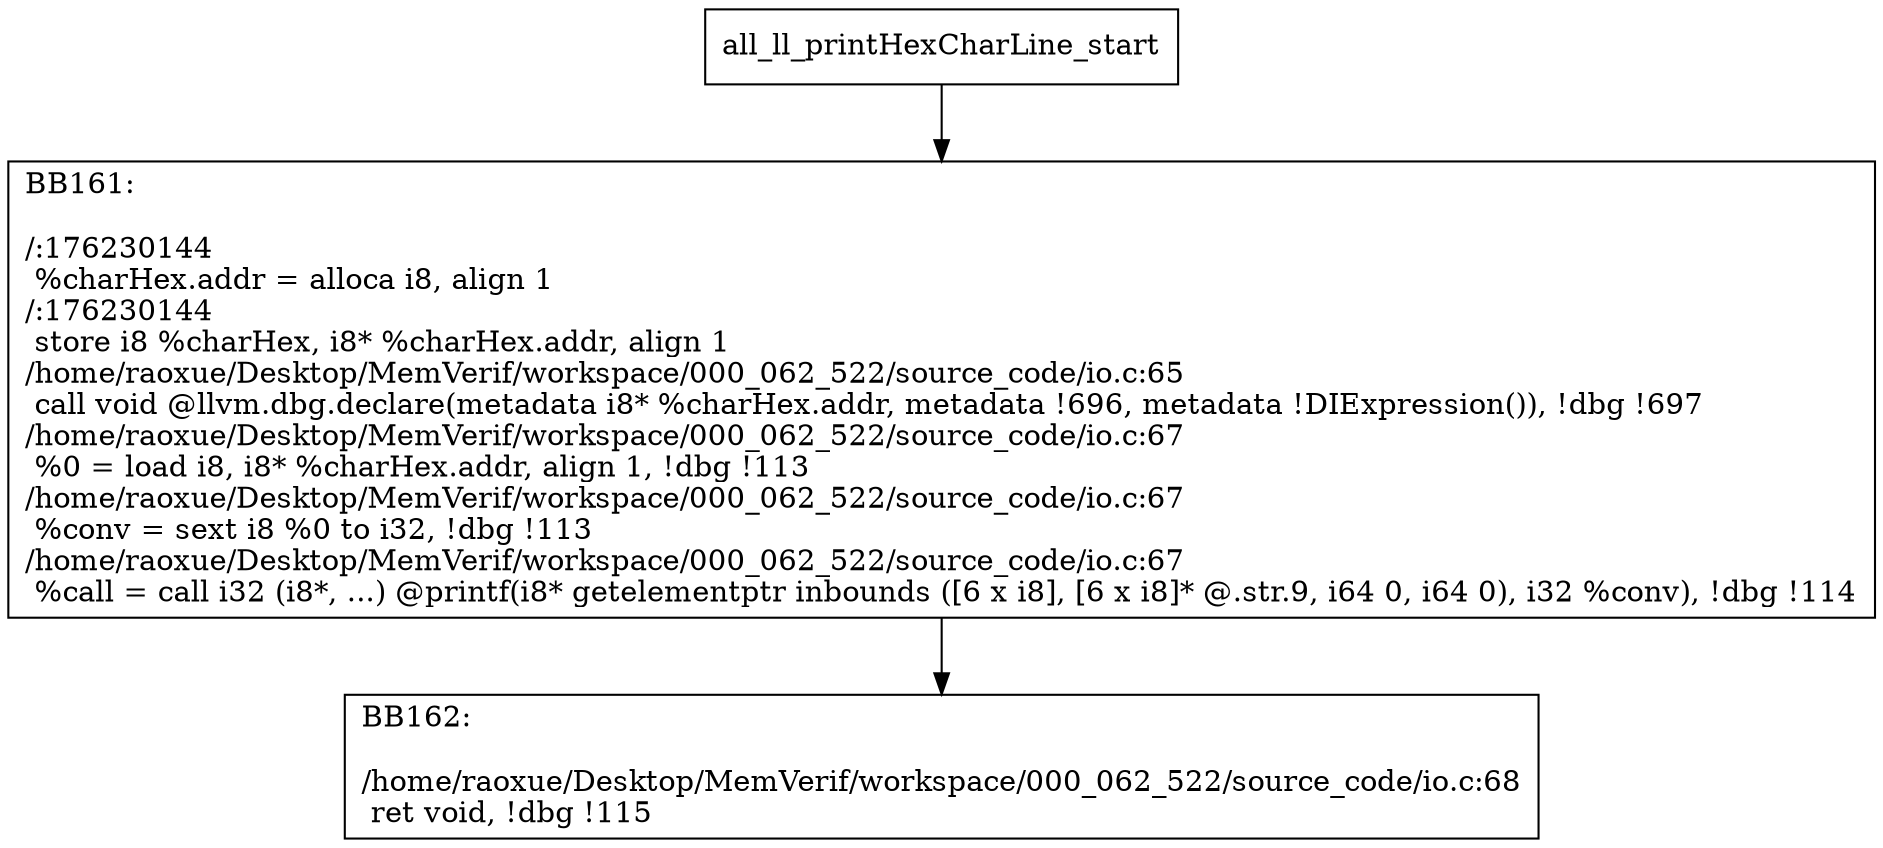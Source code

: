 digraph "CFG for'all_ll_printHexCharLine' function" {
	BBall_ll_printHexCharLine_start[shape=record,label="{all_ll_printHexCharLine_start}"];
	BBall_ll_printHexCharLine_start-> all_ll_printHexCharLineBB161;
	all_ll_printHexCharLineBB161 [shape=record, label="{BB161:\l\l/:176230144\l
  %charHex.addr = alloca i8, align 1\l
/:176230144\l
  store i8 %charHex, i8* %charHex.addr, align 1\l
/home/raoxue/Desktop/MemVerif/workspace/000_062_522/source_code/io.c:65\l
  call void @llvm.dbg.declare(metadata i8* %charHex.addr, metadata !696, metadata !DIExpression()), !dbg !697\l
/home/raoxue/Desktop/MemVerif/workspace/000_062_522/source_code/io.c:67\l
  %0 = load i8, i8* %charHex.addr, align 1, !dbg !113\l
/home/raoxue/Desktop/MemVerif/workspace/000_062_522/source_code/io.c:67\l
  %conv = sext i8 %0 to i32, !dbg !113\l
/home/raoxue/Desktop/MemVerif/workspace/000_062_522/source_code/io.c:67\l
  %call = call i32 (i8*, ...) @printf(i8* getelementptr inbounds ([6 x i8], [6 x i8]* @.str.9, i64 0, i64 0), i32 %conv), !dbg !114\l
}"];
	all_ll_printHexCharLineBB161-> all_ll_printHexCharLineBB162;
	all_ll_printHexCharLineBB162 [shape=record, label="{BB162:\l\l/home/raoxue/Desktop/MemVerif/workspace/000_062_522/source_code/io.c:68\l
  ret void, !dbg !115\l
}"];
}
